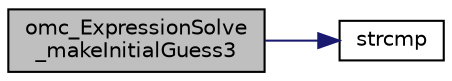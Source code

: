digraph "omc_ExpressionSolve_makeInitialGuess3"
{
  edge [fontname="Helvetica",fontsize="10",labelfontname="Helvetica",labelfontsize="10"];
  node [fontname="Helvetica",fontsize="10",shape=record];
  rankdir="LR";
  Node3555 [label="omc_ExpressionSolve\l_makeInitialGuess3",height=0.2,width=0.4,color="black", fillcolor="grey75", style="filled", fontcolor="black"];
  Node3555 -> Node3556 [color="midnightblue",fontsize="10",style="solid",fontname="Helvetica"];
  Node3556 [label="strcmp",height=0.2,width=0.4,color="black", fillcolor="white", style="filled",URL="$db/d13/_c_vode_get_8m.html#ab022bbe018438998408fda94a327a547"];
}
